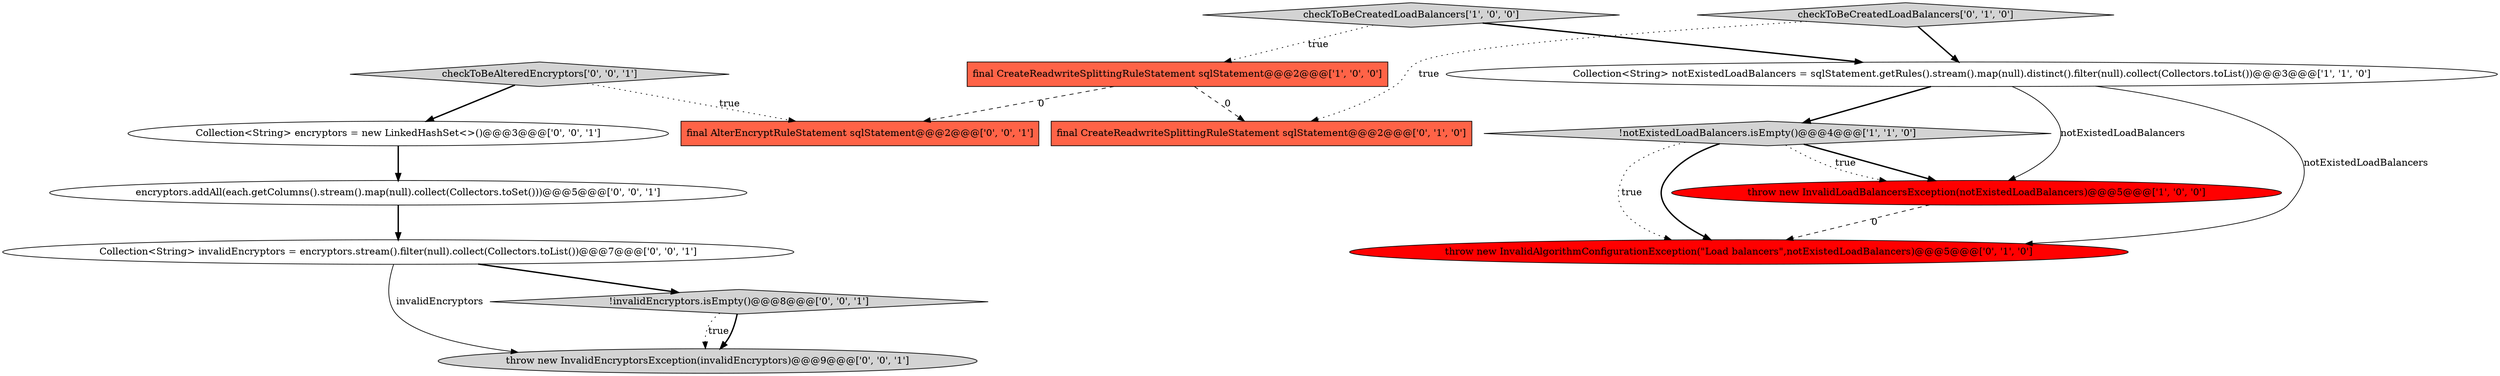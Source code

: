digraph {
10 [style = filled, label = "encryptors.addAll(each.getColumns().stream().map(null).collect(Collectors.toSet()))@@@5@@@['0', '0', '1']", fillcolor = white, shape = ellipse image = "AAA0AAABBB3BBB"];
13 [style = filled, label = "final AlterEncryptRuleStatement sqlStatement@@@2@@@['0', '0', '1']", fillcolor = tomato, shape = box image = "AAA0AAABBB3BBB"];
11 [style = filled, label = "checkToBeAlteredEncryptors['0', '0', '1']", fillcolor = lightgray, shape = diamond image = "AAA0AAABBB3BBB"];
14 [style = filled, label = "Collection<String> encryptors = new LinkedHashSet<>()@@@3@@@['0', '0', '1']", fillcolor = white, shape = ellipse image = "AAA0AAABBB3BBB"];
0 [style = filled, label = "final CreateReadwriteSplittingRuleStatement sqlStatement@@@2@@@['1', '0', '0']", fillcolor = tomato, shape = box image = "AAA1AAABBB1BBB"];
7 [style = filled, label = "final CreateReadwriteSplittingRuleStatement sqlStatement@@@2@@@['0', '1', '0']", fillcolor = tomato, shape = box image = "AAA1AAABBB2BBB"];
6 [style = filled, label = "checkToBeCreatedLoadBalancers['0', '1', '0']", fillcolor = lightgray, shape = diamond image = "AAA0AAABBB2BBB"];
3 [style = filled, label = "throw new InvalidLoadBalancersException(notExistedLoadBalancers)@@@5@@@['1', '0', '0']", fillcolor = red, shape = ellipse image = "AAA1AAABBB1BBB"];
2 [style = filled, label = "Collection<String> notExistedLoadBalancers = sqlStatement.getRules().stream().map(null).distinct().filter(null).collect(Collectors.toList())@@@3@@@['1', '1', '0']", fillcolor = white, shape = ellipse image = "AAA0AAABBB1BBB"];
5 [style = filled, label = "throw new InvalidAlgorithmConfigurationException(\"Load balancers\",notExistedLoadBalancers)@@@5@@@['0', '1', '0']", fillcolor = red, shape = ellipse image = "AAA1AAABBB2BBB"];
8 [style = filled, label = "throw new InvalidEncryptorsException(invalidEncryptors)@@@9@@@['0', '0', '1']", fillcolor = lightgray, shape = ellipse image = "AAA0AAABBB3BBB"];
9 [style = filled, label = "Collection<String> invalidEncryptors = encryptors.stream().filter(null).collect(Collectors.toList())@@@7@@@['0', '0', '1']", fillcolor = white, shape = ellipse image = "AAA0AAABBB3BBB"];
1 [style = filled, label = "checkToBeCreatedLoadBalancers['1', '0', '0']", fillcolor = lightgray, shape = diamond image = "AAA0AAABBB1BBB"];
4 [style = filled, label = "!notExistedLoadBalancers.isEmpty()@@@4@@@['1', '1', '0']", fillcolor = lightgray, shape = diamond image = "AAA0AAABBB1BBB"];
12 [style = filled, label = "!invalidEncryptors.isEmpty()@@@8@@@['0', '0', '1']", fillcolor = lightgray, shape = diamond image = "AAA0AAABBB3BBB"];
3->5 [style = dashed, label="0"];
4->5 [style = dotted, label="true"];
4->3 [style = bold, label=""];
11->14 [style = bold, label=""];
12->8 [style = dotted, label="true"];
9->8 [style = solid, label="invalidEncryptors"];
14->10 [style = bold, label=""];
11->13 [style = dotted, label="true"];
2->4 [style = bold, label=""];
6->2 [style = bold, label=""];
4->3 [style = dotted, label="true"];
2->5 [style = solid, label="notExistedLoadBalancers"];
12->8 [style = bold, label=""];
0->13 [style = dashed, label="0"];
6->7 [style = dotted, label="true"];
1->2 [style = bold, label=""];
10->9 [style = bold, label=""];
9->12 [style = bold, label=""];
1->0 [style = dotted, label="true"];
0->7 [style = dashed, label="0"];
4->5 [style = bold, label=""];
2->3 [style = solid, label="notExistedLoadBalancers"];
}
